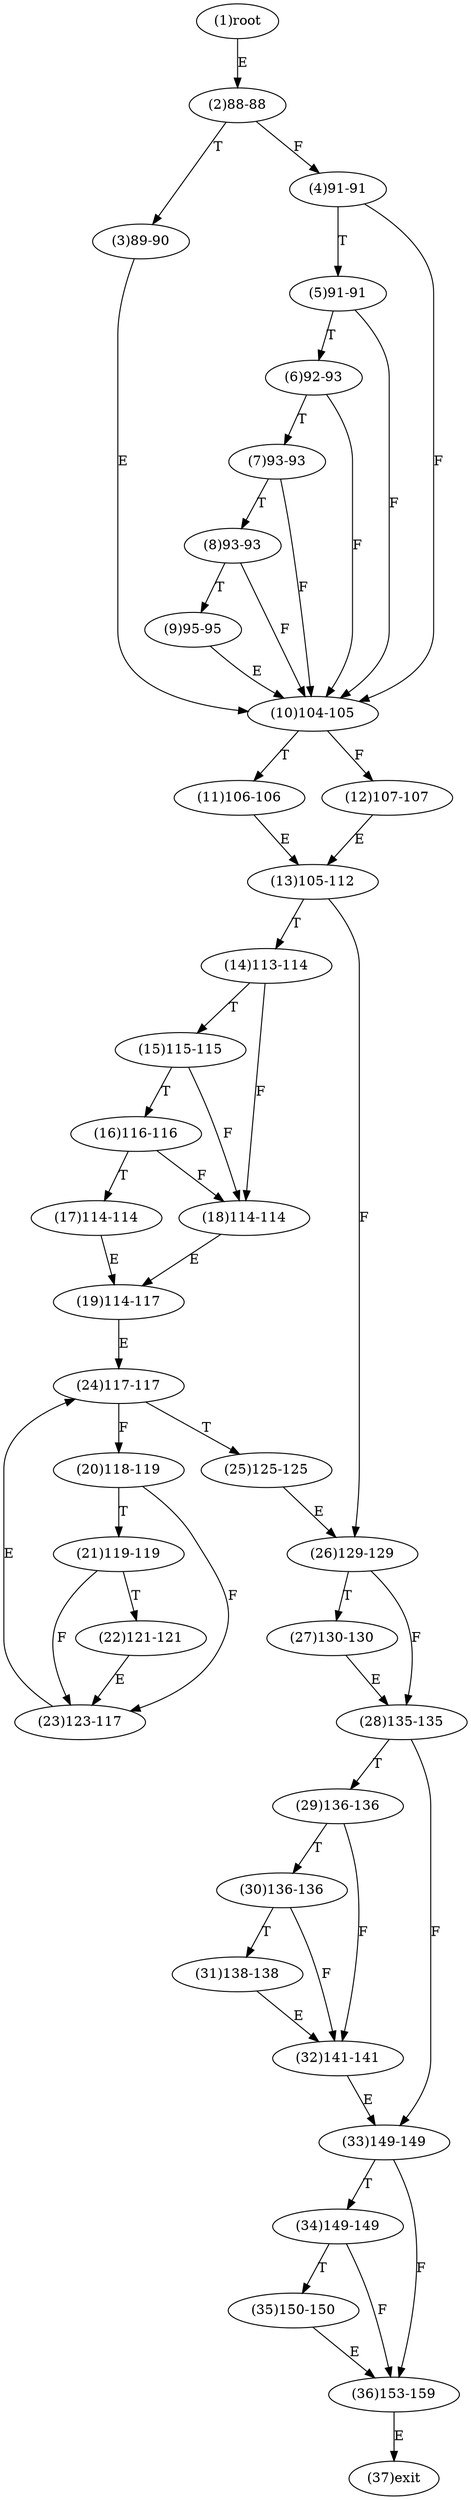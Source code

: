 digraph "" { 
1[ label="(1)root"];
2[ label="(2)88-88"];
3[ label="(3)89-90"];
4[ label="(4)91-91"];
5[ label="(5)91-91"];
6[ label="(6)92-93"];
7[ label="(7)93-93"];
8[ label="(8)93-93"];
9[ label="(9)95-95"];
10[ label="(10)104-105"];
11[ label="(11)106-106"];
12[ label="(12)107-107"];
13[ label="(13)105-112"];
14[ label="(14)113-114"];
15[ label="(15)115-115"];
17[ label="(17)114-114"];
16[ label="(16)116-116"];
19[ label="(19)114-117"];
18[ label="(18)114-114"];
21[ label="(21)119-119"];
20[ label="(20)118-119"];
23[ label="(23)123-117"];
22[ label="(22)121-121"];
25[ label="(25)125-125"];
24[ label="(24)117-117"];
27[ label="(27)130-130"];
26[ label="(26)129-129"];
29[ label="(29)136-136"];
28[ label="(28)135-135"];
31[ label="(31)138-138"];
30[ label="(30)136-136"];
34[ label="(34)149-149"];
35[ label="(35)150-150"];
32[ label="(32)141-141"];
33[ label="(33)149-149"];
36[ label="(36)153-159"];
37[ label="(37)exit"];
1->2[ label="E"];
2->4[ label="F"];
2->3[ label="T"];
3->10[ label="E"];
4->10[ label="F"];
4->5[ label="T"];
5->10[ label="F"];
5->6[ label="T"];
6->10[ label="F"];
6->7[ label="T"];
7->10[ label="F"];
7->8[ label="T"];
8->10[ label="F"];
8->9[ label="T"];
9->10[ label="E"];
10->12[ label="F"];
10->11[ label="T"];
11->13[ label="E"];
12->13[ label="E"];
13->26[ label="F"];
13->14[ label="T"];
14->18[ label="F"];
14->15[ label="T"];
15->18[ label="F"];
15->16[ label="T"];
16->18[ label="F"];
16->17[ label="T"];
17->19[ label="E"];
18->19[ label="E"];
19->24[ label="E"];
20->23[ label="F"];
20->21[ label="T"];
21->23[ label="F"];
21->22[ label="T"];
22->23[ label="E"];
23->24[ label="E"];
24->20[ label="F"];
24->25[ label="T"];
25->26[ label="E"];
26->28[ label="F"];
26->27[ label="T"];
27->28[ label="E"];
28->33[ label="F"];
28->29[ label="T"];
29->32[ label="F"];
29->30[ label="T"];
30->32[ label="F"];
30->31[ label="T"];
31->32[ label="E"];
32->33[ label="E"];
33->36[ label="F"];
33->34[ label="T"];
34->36[ label="F"];
34->35[ label="T"];
35->36[ label="E"];
36->37[ label="E"];
}